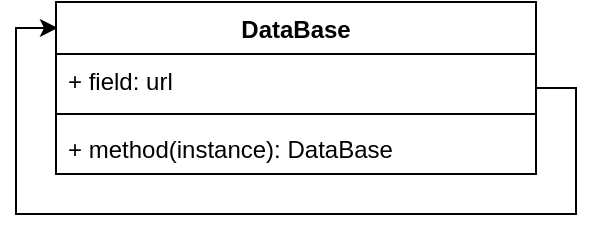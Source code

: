 <mxfile version="20.8.14" type="device"><diagram name="Страница 1" id="p5l3eM36LT3ihNNJMjm2"><mxGraphModel dx="1118" dy="531" grid="1" gridSize="10" guides="1" tooltips="1" connect="1" arrows="1" fold="1" page="1" pageScale="1" pageWidth="827" pageHeight="1169" math="0" shadow="0"><root><mxCell id="0"/><mxCell id="1" parent="0"/><mxCell id="JpI4F7nbLFSuqMTkWFLA-10" style="edgeStyle=orthogonalEdgeStyle;rounded=0;orthogonalLoop=1;jettySize=auto;html=1;entryX=0.004;entryY=0.151;entryDx=0;entryDy=0;entryPerimeter=0;" edge="1" parent="1" source="JpI4F7nbLFSuqMTkWFLA-1" target="JpI4F7nbLFSuqMTkWFLA-1"><mxGeometry relative="1" as="geometry"><mxPoint x="380" y="360" as="targetPoint"/><Array as="points"><mxPoint x="520" y="223"/><mxPoint x="520" y="286"/><mxPoint x="240" y="286"/><mxPoint x="240" y="193"/></Array></mxGeometry></mxCell><mxCell id="JpI4F7nbLFSuqMTkWFLA-1" value="DataBase&#10;&#10;" style="swimlane;fontStyle=1;align=center;verticalAlign=top;childLayout=stackLayout;horizontal=1;startSize=26;horizontalStack=0;resizeParent=1;resizeParentMax=0;resizeLast=0;collapsible=1;marginBottom=0;" vertex="1" parent="1"><mxGeometry x="260" y="180" width="240" height="86" as="geometry"><mxRectangle x="270" y="30" width="100" height="60" as="alternateBounds"/></mxGeometry></mxCell><mxCell id="JpI4F7nbLFSuqMTkWFLA-2" value="+ field: url" style="text;strokeColor=none;fillColor=none;align=left;verticalAlign=top;spacingLeft=4;spacingRight=4;overflow=hidden;rotatable=0;points=[[0,0.5],[1,0.5]];portConstraint=eastwest;" vertex="1" parent="JpI4F7nbLFSuqMTkWFLA-1"><mxGeometry y="26" width="240" height="26" as="geometry"/></mxCell><mxCell id="JpI4F7nbLFSuqMTkWFLA-3" value="" style="line;strokeWidth=1;fillColor=none;align=left;verticalAlign=middle;spacingTop=-1;spacingLeft=3;spacingRight=3;rotatable=0;labelPosition=right;points=[];portConstraint=eastwest;strokeColor=inherit;" vertex="1" parent="JpI4F7nbLFSuqMTkWFLA-1"><mxGeometry y="52" width="240" height="8" as="geometry"/></mxCell><mxCell id="JpI4F7nbLFSuqMTkWFLA-4" value="+ method(instance): DataBase  &#10;&#10;" style="text;strokeColor=none;fillColor=none;align=left;verticalAlign=top;spacingLeft=4;spacingRight=4;overflow=hidden;rotatable=0;points=[[0,0.5],[1,0.5]];portConstraint=eastwest;" vertex="1" parent="JpI4F7nbLFSuqMTkWFLA-1"><mxGeometry y="60" width="240" height="26" as="geometry"/></mxCell></root></mxGraphModel></diagram></mxfile>